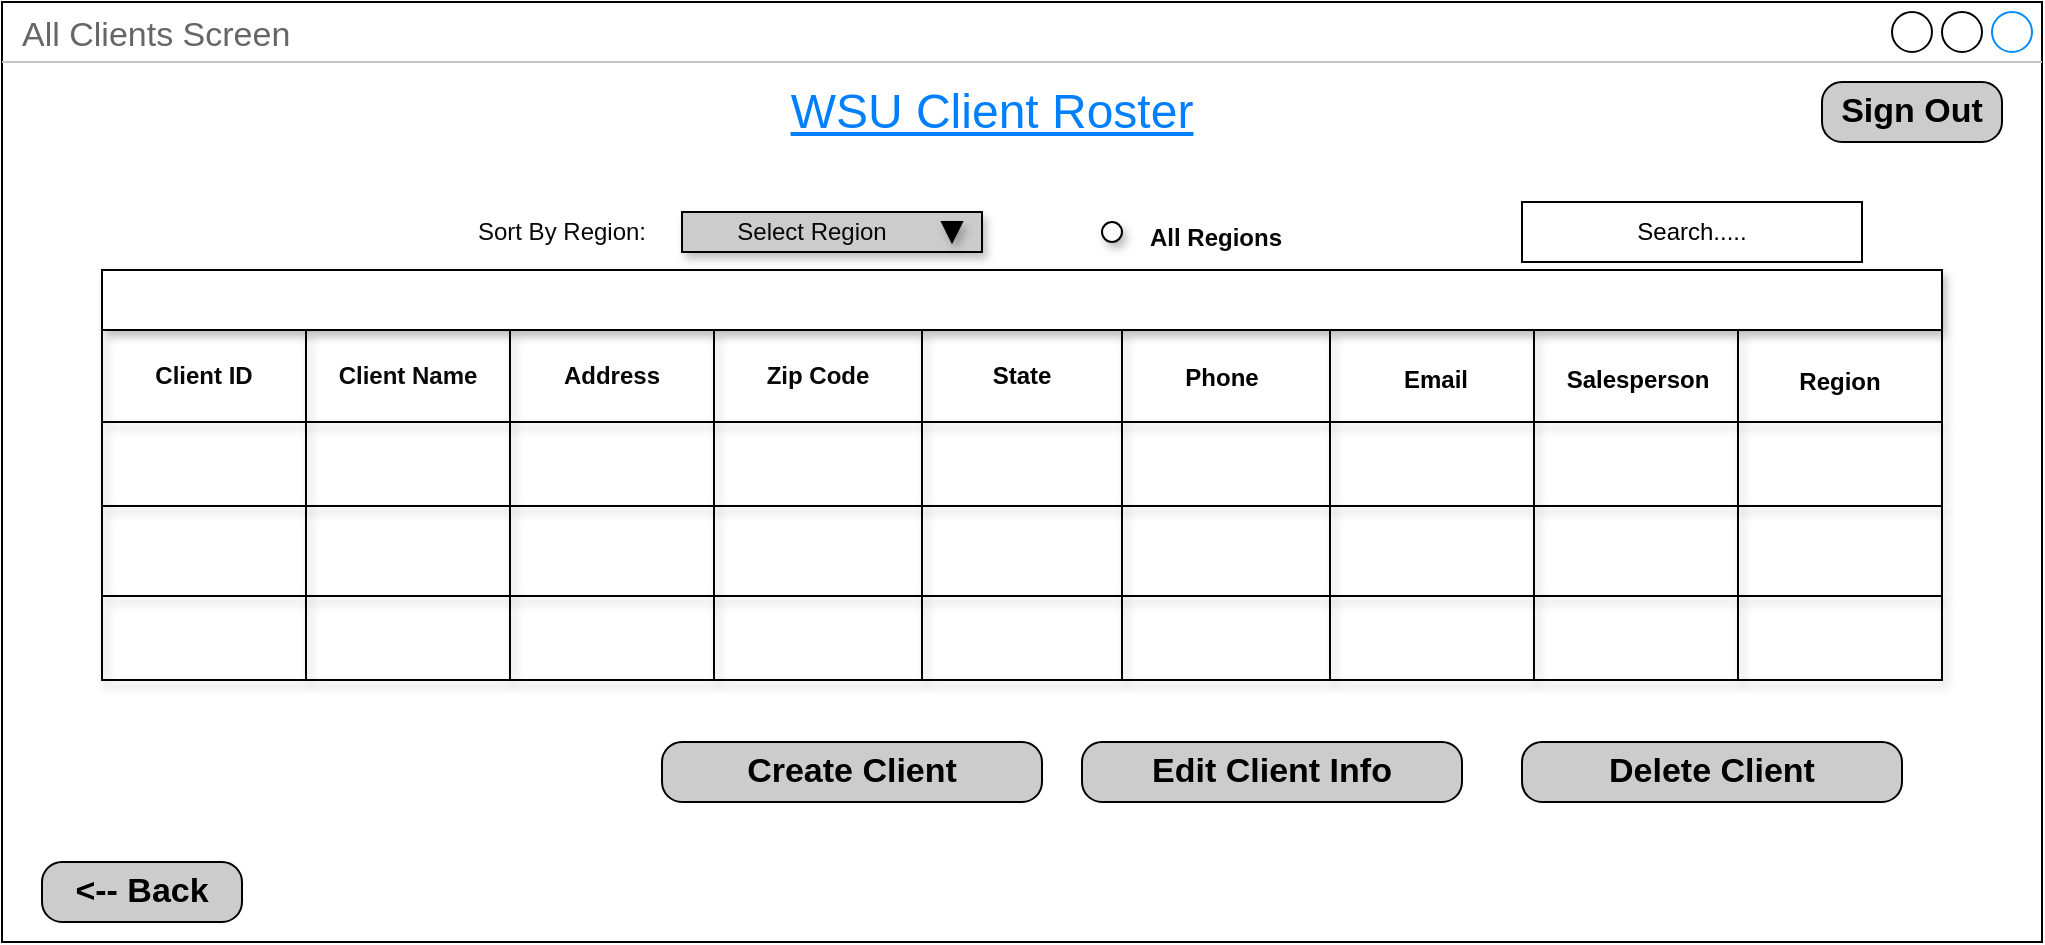 <mxfile version="20.7.4" type="device"><diagram id="TwgtCJBSpkdSOGm6iKgB" name="Page-1"><mxGraphModel dx="1290" dy="629" grid="1" gridSize="10" guides="1" tooltips="1" connect="1" arrows="1" fold="1" page="1" pageScale="1" pageWidth="850" pageHeight="1100" math="0" shadow="0"><root><mxCell id="0"/><mxCell id="1" parent="0"/><mxCell id="jY0TfFuq0ou5j_z6pHhB-1" value="All Clients Screen" style="strokeWidth=1;shadow=0;dashed=0;align=center;html=1;shape=mxgraph.mockup.containers.window;align=left;verticalAlign=top;spacingLeft=8;strokeColor2=#008cff;strokeColor3=#c4c4c4;fontColor=#666666;mainText=;fontSize=17;labelBackgroundColor=none;" parent="1" vertex="1"><mxGeometry x="50" y="30" width="1020" height="470" as="geometry"/></mxCell><mxCell id="jY0TfFuq0ou5j_z6pHhB-4" value="&lt;font color=&quot;#000000&quot;&gt;Create Client&lt;/font&gt;" style="strokeWidth=1;shadow=0;dashed=0;align=center;html=1;shape=mxgraph.mockup.buttons.button;strokeColor=#000000;fontColor=#ffffff;mainText=;buttonStyle=round;fontSize=17;fontStyle=1;fillColor=#CCCCCC;whiteSpace=wrap;" parent="1" vertex="1"><mxGeometry x="380" y="400" width="190" height="30" as="geometry"/></mxCell><mxCell id="jY0TfFuq0ou5j_z6pHhB-7" value="Search....." style="rounded=0;whiteSpace=wrap;html=1;" parent="1" vertex="1"><mxGeometry x="810" y="130" width="170" height="30" as="geometry"/></mxCell><mxCell id="jY0TfFuq0ou5j_z6pHhB-53" value="&lt;font color=&quot;#007fff&quot; style=&quot;font-weight: normal; font-size: 24px;&quot;&gt;&lt;u style=&quot;&quot;&gt;WSU Client Roster&lt;/u&gt;&lt;/font&gt;" style="text;strokeColor=none;align=center;fillColor=none;html=1;verticalAlign=middle;whiteSpace=wrap;rounded=0;fontStyle=1;fontSize=16;" parent="1" vertex="1"><mxGeometry x="425" y="70" width="240" height="30" as="geometry"/></mxCell><mxCell id="EnHNXCjW3VUriBtCLw37-1" value=" " style="shape=table;startSize=30;container=1;collapsible=0;childLayout=tableLayout;shadow=1;strokeColor=#000000;fontSize=12;fontColor=#66B2FF;fillColor=#FFFFFF;" vertex="1" parent="1"><mxGeometry x="100" y="164" width="920" height="205" as="geometry"/></mxCell><mxCell id="EnHNXCjW3VUriBtCLw37-2" value="" style="shape=tableRow;horizontal=0;startSize=0;swimlaneHead=0;swimlaneBody=0;top=0;left=0;bottom=0;right=0;collapsible=0;dropTarget=0;fillColor=none;points=[[0,0.5],[1,0.5]];portConstraint=eastwest;shadow=1;strokeColor=#FFFFFF;fontSize=12;fontColor=#66B2FF;" vertex="1" parent="EnHNXCjW3VUriBtCLw37-1"><mxGeometry y="30" width="920" height="46" as="geometry"/></mxCell><mxCell id="EnHNXCjW3VUriBtCLw37-3" value="&lt;font color=&quot;#080808&quot;&gt;Client ID&lt;/font&gt;" style="shape=partialRectangle;html=1;whiteSpace=wrap;connectable=0;overflow=hidden;fillColor=none;top=0;left=0;bottom=0;right=0;pointerEvents=1;shadow=1;strokeColor=#000000;fontSize=12;fontColor=#66B2FF;fontStyle=1" vertex="1" parent="EnHNXCjW3VUriBtCLw37-2"><mxGeometry width="102" height="46" as="geometry"><mxRectangle width="102" height="46" as="alternateBounds"/></mxGeometry></mxCell><mxCell id="EnHNXCjW3VUriBtCLw37-4" value="&lt;font color=&quot;#080808&quot;&gt;Client Name&lt;/font&gt;" style="shape=partialRectangle;html=1;whiteSpace=wrap;connectable=0;overflow=hidden;fillColor=none;top=0;left=0;bottom=0;right=0;pointerEvents=1;shadow=1;strokeColor=#000000;fontSize=12;fontColor=#66B2FF;fontStyle=1" vertex="1" parent="EnHNXCjW3VUriBtCLw37-2"><mxGeometry x="102" width="102" height="46" as="geometry"><mxRectangle width="102" height="46" as="alternateBounds"/></mxGeometry></mxCell><mxCell id="EnHNXCjW3VUriBtCLw37-5" value="&lt;font color=&quot;#080808&quot;&gt;Address&lt;/font&gt;" style="shape=partialRectangle;html=1;whiteSpace=wrap;connectable=0;overflow=hidden;fillColor=none;top=0;left=0;bottom=0;right=0;pointerEvents=1;shadow=1;strokeColor=#000000;fontSize=12;fontColor=#66B2FF;fontStyle=1" vertex="1" parent="EnHNXCjW3VUriBtCLw37-2"><mxGeometry x="204" width="102" height="46" as="geometry"><mxRectangle width="102" height="46" as="alternateBounds"/></mxGeometry></mxCell><mxCell id="EnHNXCjW3VUriBtCLw37-6" value="&lt;span style=&quot;background-color: rgb(255, 255, 255);&quot;&gt;&lt;font color=&quot;#080808&quot;&gt;Zip Code&lt;/font&gt;&lt;/span&gt;" style="shape=partialRectangle;html=1;whiteSpace=wrap;connectable=0;overflow=hidden;fillColor=none;top=0;left=0;bottom=0;right=0;pointerEvents=1;shadow=1;strokeColor=#000000;fontSize=12;fontColor=#66B2FF;fontStyle=1" vertex="1" parent="EnHNXCjW3VUriBtCLw37-2"><mxGeometry x="306" width="104" height="46" as="geometry"><mxRectangle width="104" height="46" as="alternateBounds"/></mxGeometry></mxCell><mxCell id="EnHNXCjW3VUriBtCLw37-7" value="&lt;font color=&quot;#000000&quot;&gt;State&lt;/font&gt;" style="shape=partialRectangle;html=1;whiteSpace=wrap;connectable=0;overflow=hidden;fillColor=none;top=0;left=0;bottom=0;right=0;pointerEvents=1;shadow=1;strokeColor=#000000;fontSize=12;fontColor=#66B2FF;fontStyle=1" vertex="1" parent="EnHNXCjW3VUriBtCLw37-2"><mxGeometry x="410" width="100" height="46" as="geometry"><mxRectangle width="100" height="46" as="alternateBounds"/></mxGeometry></mxCell><mxCell id="EnHNXCjW3VUriBtCLw37-8" value="" style="shape=partialRectangle;html=1;whiteSpace=wrap;connectable=0;overflow=hidden;fillColor=none;top=0;left=0;bottom=0;right=0;pointerEvents=1;shadow=1;strokeColor=#000000;fontSize=12;fontColor=#66B2FF;" vertex="1" parent="EnHNXCjW3VUriBtCLw37-2"><mxGeometry x="510" width="104" height="46" as="geometry"><mxRectangle width="104" height="46" as="alternateBounds"/></mxGeometry></mxCell><mxCell id="EnHNXCjW3VUriBtCLw37-9" value="" style="shape=partialRectangle;html=1;whiteSpace=wrap;connectable=0;overflow=hidden;fillColor=none;top=0;left=0;bottom=0;right=0;pointerEvents=1;shadow=1;strokeColor=#000000;fontSize=12;fontColor=#66B2FF;" vertex="1" parent="EnHNXCjW3VUriBtCLw37-2"><mxGeometry x="614" width="102" height="46" as="geometry"><mxRectangle width="102" height="46" as="alternateBounds"/></mxGeometry></mxCell><mxCell id="EnHNXCjW3VUriBtCLw37-10" value="" style="shape=partialRectangle;html=1;whiteSpace=wrap;connectable=0;overflow=hidden;fillColor=none;top=0;left=0;bottom=0;right=0;pointerEvents=1;shadow=1;strokeColor=#000000;fontSize=12;fontColor=#66B2FF;" vertex="1" parent="EnHNXCjW3VUriBtCLw37-2"><mxGeometry x="716" width="102" height="46" as="geometry"><mxRectangle width="102" height="46" as="alternateBounds"/></mxGeometry></mxCell><mxCell id="EnHNXCjW3VUriBtCLw37-11" value="" style="shape=partialRectangle;html=1;whiteSpace=wrap;connectable=0;overflow=hidden;fillColor=none;top=0;left=0;bottom=0;right=0;pointerEvents=1;shadow=1;strokeColor=#000000;fontSize=12;fontColor=#66B2FF;" vertex="1" parent="EnHNXCjW3VUriBtCLw37-2"><mxGeometry x="818" width="102" height="46" as="geometry"><mxRectangle width="102" height="46" as="alternateBounds"/></mxGeometry></mxCell><mxCell id="EnHNXCjW3VUriBtCLw37-12" value="" style="shape=tableRow;horizontal=0;startSize=0;swimlaneHead=0;swimlaneBody=0;top=0;left=0;bottom=0;right=0;collapsible=0;dropTarget=0;fillColor=none;points=[[0,0.5],[1,0.5]];portConstraint=eastwest;shadow=1;strokeColor=#FFFFFF;fontSize=12;fontColor=#66B2FF;" vertex="1" parent="EnHNXCjW3VUriBtCLw37-1"><mxGeometry y="76" width="920" height="42" as="geometry"/></mxCell><mxCell id="EnHNXCjW3VUriBtCLw37-13" value="" style="shape=partialRectangle;html=1;whiteSpace=wrap;connectable=0;overflow=hidden;fillColor=none;top=0;left=0;bottom=0;right=0;pointerEvents=1;shadow=1;strokeColor=#FFFFFF;fontSize=12;fontColor=#66B2FF;" vertex="1" parent="EnHNXCjW3VUriBtCLw37-12"><mxGeometry width="102" height="42" as="geometry"><mxRectangle width="102" height="42" as="alternateBounds"/></mxGeometry></mxCell><mxCell id="EnHNXCjW3VUriBtCLw37-14" value="" style="shape=partialRectangle;html=1;whiteSpace=wrap;connectable=0;overflow=hidden;fillColor=none;top=0;left=0;bottom=0;right=0;pointerEvents=1;shadow=1;strokeColor=#FFFFFF;fontSize=12;fontColor=#66B2FF;" vertex="1" parent="EnHNXCjW3VUriBtCLw37-12"><mxGeometry x="102" width="102" height="42" as="geometry"><mxRectangle width="102" height="42" as="alternateBounds"/></mxGeometry></mxCell><mxCell id="EnHNXCjW3VUriBtCLw37-15" value="" style="shape=partialRectangle;html=1;whiteSpace=wrap;connectable=0;overflow=hidden;fillColor=none;top=0;left=0;bottom=0;right=0;pointerEvents=1;shadow=1;strokeColor=#FFFFFF;fontSize=12;fontColor=#66B2FF;" vertex="1" parent="EnHNXCjW3VUriBtCLw37-12"><mxGeometry x="204" width="102" height="42" as="geometry"><mxRectangle width="102" height="42" as="alternateBounds"/></mxGeometry></mxCell><mxCell id="EnHNXCjW3VUriBtCLw37-16" value="" style="shape=partialRectangle;html=1;whiteSpace=wrap;connectable=0;overflow=hidden;fillColor=none;top=0;left=0;bottom=0;right=0;pointerEvents=1;shadow=1;strokeColor=#FFFFFF;fontSize=12;fontColor=#66B2FF;" vertex="1" parent="EnHNXCjW3VUriBtCLw37-12"><mxGeometry x="306" width="104" height="42" as="geometry"><mxRectangle width="104" height="42" as="alternateBounds"/></mxGeometry></mxCell><mxCell id="EnHNXCjW3VUriBtCLw37-17" value="" style="shape=partialRectangle;html=1;whiteSpace=wrap;connectable=0;overflow=hidden;fillColor=none;top=0;left=0;bottom=0;right=0;pointerEvents=1;shadow=1;strokeColor=#FFFFFF;fontSize=12;fontColor=#66B2FF;" vertex="1" parent="EnHNXCjW3VUriBtCLw37-12"><mxGeometry x="410" width="100" height="42" as="geometry"><mxRectangle width="100" height="42" as="alternateBounds"/></mxGeometry></mxCell><mxCell id="EnHNXCjW3VUriBtCLw37-18" value="" style="shape=partialRectangle;html=1;whiteSpace=wrap;connectable=0;overflow=hidden;fillColor=none;top=0;left=0;bottom=0;right=0;pointerEvents=1;shadow=1;strokeColor=#FFFFFF;fontSize=12;fontColor=#66B2FF;" vertex="1" parent="EnHNXCjW3VUriBtCLw37-12"><mxGeometry x="510" width="104" height="42" as="geometry"><mxRectangle width="104" height="42" as="alternateBounds"/></mxGeometry></mxCell><mxCell id="EnHNXCjW3VUriBtCLw37-19" value="" style="shape=partialRectangle;html=1;whiteSpace=wrap;connectable=0;overflow=hidden;fillColor=none;top=0;left=0;bottom=0;right=0;pointerEvents=1;shadow=1;strokeColor=#FFFFFF;fontSize=12;fontColor=#66B2FF;" vertex="1" parent="EnHNXCjW3VUriBtCLw37-12"><mxGeometry x="614" width="102" height="42" as="geometry"><mxRectangle width="102" height="42" as="alternateBounds"/></mxGeometry></mxCell><mxCell id="EnHNXCjW3VUriBtCLw37-20" value="" style="shape=partialRectangle;html=1;whiteSpace=wrap;connectable=0;overflow=hidden;fillColor=none;top=0;left=0;bottom=0;right=0;pointerEvents=1;shadow=1;strokeColor=#FFFFFF;fontSize=12;fontColor=#66B2FF;" vertex="1" parent="EnHNXCjW3VUriBtCLw37-12"><mxGeometry x="716" width="102" height="42" as="geometry"><mxRectangle width="102" height="42" as="alternateBounds"/></mxGeometry></mxCell><mxCell id="EnHNXCjW3VUriBtCLw37-21" value="" style="shape=partialRectangle;html=1;whiteSpace=wrap;connectable=0;overflow=hidden;fillColor=none;top=0;left=0;bottom=0;right=0;pointerEvents=1;shadow=1;strokeColor=#FFFFFF;fontSize=12;fontColor=#66B2FF;" vertex="1" parent="EnHNXCjW3VUriBtCLw37-12"><mxGeometry x="818" width="102" height="42" as="geometry"><mxRectangle width="102" height="42" as="alternateBounds"/></mxGeometry></mxCell><mxCell id="EnHNXCjW3VUriBtCLw37-22" value="" style="shape=tableRow;horizontal=0;startSize=0;swimlaneHead=0;swimlaneBody=0;top=0;left=0;bottom=0;right=0;collapsible=0;dropTarget=0;fillColor=none;points=[[0,0.5],[1,0.5]];portConstraint=eastwest;shadow=1;strokeColor=#FFFFFF;fontSize=12;fontColor=#66B2FF;" vertex="1" parent="EnHNXCjW3VUriBtCLw37-1"><mxGeometry y="118" width="920" height="45" as="geometry"/></mxCell><mxCell id="EnHNXCjW3VUriBtCLw37-23" value="" style="shape=partialRectangle;html=1;whiteSpace=wrap;connectable=0;overflow=hidden;fillColor=none;top=0;left=0;bottom=0;right=0;pointerEvents=1;shadow=1;strokeColor=#FFFFFF;fontSize=12;fontColor=#66B2FF;" vertex="1" parent="EnHNXCjW3VUriBtCLw37-22"><mxGeometry width="102" height="45" as="geometry"><mxRectangle width="102" height="45" as="alternateBounds"/></mxGeometry></mxCell><mxCell id="EnHNXCjW3VUriBtCLw37-24" value="" style="shape=partialRectangle;html=1;whiteSpace=wrap;connectable=0;overflow=hidden;fillColor=none;top=0;left=0;bottom=0;right=0;pointerEvents=1;shadow=1;strokeColor=#FFFFFF;fontSize=12;fontColor=#66B2FF;" vertex="1" parent="EnHNXCjW3VUriBtCLw37-22"><mxGeometry x="102" width="102" height="45" as="geometry"><mxRectangle width="102" height="45" as="alternateBounds"/></mxGeometry></mxCell><mxCell id="EnHNXCjW3VUriBtCLw37-25" value="" style="shape=partialRectangle;html=1;whiteSpace=wrap;connectable=0;overflow=hidden;fillColor=none;top=0;left=0;bottom=0;right=0;pointerEvents=1;shadow=1;strokeColor=#FFFFFF;fontSize=12;fontColor=#66B2FF;" vertex="1" parent="EnHNXCjW3VUriBtCLw37-22"><mxGeometry x="204" width="102" height="45" as="geometry"><mxRectangle width="102" height="45" as="alternateBounds"/></mxGeometry></mxCell><mxCell id="EnHNXCjW3VUriBtCLw37-26" value="" style="shape=partialRectangle;html=1;whiteSpace=wrap;connectable=0;overflow=hidden;fillColor=none;top=0;left=0;bottom=0;right=0;pointerEvents=1;shadow=1;strokeColor=#FFFFFF;fontSize=12;fontColor=#66B2FF;" vertex="1" parent="EnHNXCjW3VUriBtCLw37-22"><mxGeometry x="306" width="104" height="45" as="geometry"><mxRectangle width="104" height="45" as="alternateBounds"/></mxGeometry></mxCell><mxCell id="EnHNXCjW3VUriBtCLw37-27" value="" style="shape=partialRectangle;html=1;whiteSpace=wrap;connectable=0;overflow=hidden;fillColor=none;top=0;left=0;bottom=0;right=0;pointerEvents=1;shadow=1;strokeColor=#FFFFFF;fontSize=12;fontColor=#66B2FF;" vertex="1" parent="EnHNXCjW3VUriBtCLw37-22"><mxGeometry x="410" width="100" height="45" as="geometry"><mxRectangle width="100" height="45" as="alternateBounds"/></mxGeometry></mxCell><mxCell id="EnHNXCjW3VUriBtCLw37-28" value="" style="shape=partialRectangle;html=1;whiteSpace=wrap;connectable=0;overflow=hidden;fillColor=none;top=0;left=0;bottom=0;right=0;pointerEvents=1;shadow=1;strokeColor=#FFFFFF;fontSize=12;fontColor=#66B2FF;" vertex="1" parent="EnHNXCjW3VUriBtCLw37-22"><mxGeometry x="510" width="104" height="45" as="geometry"><mxRectangle width="104" height="45" as="alternateBounds"/></mxGeometry></mxCell><mxCell id="EnHNXCjW3VUriBtCLw37-29" value="" style="shape=partialRectangle;html=1;whiteSpace=wrap;connectable=0;overflow=hidden;fillColor=none;top=0;left=0;bottom=0;right=0;pointerEvents=1;shadow=1;strokeColor=#FFFFFF;fontSize=12;fontColor=#66B2FF;" vertex="1" parent="EnHNXCjW3VUriBtCLw37-22"><mxGeometry x="614" width="102" height="45" as="geometry"><mxRectangle width="102" height="45" as="alternateBounds"/></mxGeometry></mxCell><mxCell id="EnHNXCjW3VUriBtCLw37-30" value="" style="shape=partialRectangle;html=1;whiteSpace=wrap;connectable=0;overflow=hidden;fillColor=none;top=0;left=0;bottom=0;right=0;pointerEvents=1;shadow=1;strokeColor=#FFFFFF;fontSize=12;fontColor=#66B2FF;" vertex="1" parent="EnHNXCjW3VUriBtCLw37-22"><mxGeometry x="716" width="102" height="45" as="geometry"><mxRectangle width="102" height="45" as="alternateBounds"/></mxGeometry></mxCell><mxCell id="EnHNXCjW3VUriBtCLw37-31" value="" style="shape=partialRectangle;html=1;whiteSpace=wrap;connectable=0;overflow=hidden;fillColor=none;top=0;left=0;bottom=0;right=0;pointerEvents=1;shadow=1;strokeColor=#FFFFFF;fontSize=12;fontColor=#66B2FF;" vertex="1" parent="EnHNXCjW3VUriBtCLw37-22"><mxGeometry x="818" width="102" height="45" as="geometry"><mxRectangle width="102" height="45" as="alternateBounds"/></mxGeometry></mxCell><mxCell id="EnHNXCjW3VUriBtCLw37-32" value="" style="shape=tableRow;horizontal=0;startSize=0;swimlaneHead=0;swimlaneBody=0;top=0;left=0;bottom=0;right=0;collapsible=0;dropTarget=0;fillColor=none;points=[[0,0.5],[1,0.5]];portConstraint=eastwest;shadow=1;strokeColor=#FFFFFF;fontSize=12;fontColor=#66B2FF;" vertex="1" parent="EnHNXCjW3VUriBtCLw37-1"><mxGeometry y="163" width="920" height="42" as="geometry"/></mxCell><mxCell id="EnHNXCjW3VUriBtCLw37-33" value="" style="shape=partialRectangle;html=1;whiteSpace=wrap;connectable=0;overflow=hidden;fillColor=none;top=0;left=0;bottom=0;right=0;pointerEvents=1;shadow=1;strokeColor=#FFFFFF;fontSize=12;fontColor=#66B2FF;" vertex="1" parent="EnHNXCjW3VUriBtCLw37-32"><mxGeometry width="102" height="42" as="geometry"><mxRectangle width="102" height="42" as="alternateBounds"/></mxGeometry></mxCell><mxCell id="EnHNXCjW3VUriBtCLw37-34" value="" style="shape=partialRectangle;html=1;whiteSpace=wrap;connectable=0;overflow=hidden;fillColor=none;top=0;left=0;bottom=0;right=0;pointerEvents=1;shadow=1;strokeColor=#FFFFFF;fontSize=12;fontColor=#66B2FF;" vertex="1" parent="EnHNXCjW3VUriBtCLw37-32"><mxGeometry x="102" width="102" height="42" as="geometry"><mxRectangle width="102" height="42" as="alternateBounds"/></mxGeometry></mxCell><mxCell id="EnHNXCjW3VUriBtCLw37-35" value="" style="shape=partialRectangle;html=1;whiteSpace=wrap;connectable=0;overflow=hidden;fillColor=none;top=0;left=0;bottom=0;right=0;pointerEvents=1;shadow=1;strokeColor=#FFFFFF;fontSize=12;fontColor=#66B2FF;" vertex="1" parent="EnHNXCjW3VUriBtCLw37-32"><mxGeometry x="204" width="102" height="42" as="geometry"><mxRectangle width="102" height="42" as="alternateBounds"/></mxGeometry></mxCell><mxCell id="EnHNXCjW3VUriBtCLw37-36" value="" style="shape=partialRectangle;html=1;whiteSpace=wrap;connectable=0;overflow=hidden;fillColor=none;top=0;left=0;bottom=0;right=0;pointerEvents=1;shadow=1;strokeColor=#FFFFFF;fontSize=12;fontColor=#66B2FF;" vertex="1" parent="EnHNXCjW3VUriBtCLw37-32"><mxGeometry x="306" width="104" height="42" as="geometry"><mxRectangle width="104" height="42" as="alternateBounds"/></mxGeometry></mxCell><mxCell id="EnHNXCjW3VUriBtCLw37-37" value="" style="shape=partialRectangle;html=1;whiteSpace=wrap;connectable=0;overflow=hidden;fillColor=none;top=0;left=0;bottom=0;right=0;pointerEvents=1;shadow=1;strokeColor=#FFFFFF;fontSize=12;fontColor=#66B2FF;" vertex="1" parent="EnHNXCjW3VUriBtCLw37-32"><mxGeometry x="410" width="100" height="42" as="geometry"><mxRectangle width="100" height="42" as="alternateBounds"/></mxGeometry></mxCell><mxCell id="EnHNXCjW3VUriBtCLw37-38" value="" style="shape=partialRectangle;html=1;whiteSpace=wrap;connectable=0;overflow=hidden;fillColor=none;top=0;left=0;bottom=0;right=0;pointerEvents=1;shadow=1;strokeColor=#FFFFFF;fontSize=12;fontColor=#66B2FF;" vertex="1" parent="EnHNXCjW3VUriBtCLw37-32"><mxGeometry x="510" width="104" height="42" as="geometry"><mxRectangle width="104" height="42" as="alternateBounds"/></mxGeometry></mxCell><mxCell id="EnHNXCjW3VUriBtCLw37-39" value="" style="shape=partialRectangle;html=1;whiteSpace=wrap;connectable=0;overflow=hidden;fillColor=none;top=0;left=0;bottom=0;right=0;pointerEvents=1;shadow=1;strokeColor=#FFFFFF;fontSize=12;fontColor=#66B2FF;" vertex="1" parent="EnHNXCjW3VUriBtCLw37-32"><mxGeometry x="614" width="102" height="42" as="geometry"><mxRectangle width="102" height="42" as="alternateBounds"/></mxGeometry></mxCell><mxCell id="EnHNXCjW3VUriBtCLw37-40" value="" style="shape=partialRectangle;html=1;whiteSpace=wrap;connectable=0;overflow=hidden;fillColor=none;top=0;left=0;bottom=0;right=0;pointerEvents=1;shadow=1;strokeColor=#FFFFFF;fontSize=12;fontColor=#66B2FF;" vertex="1" parent="EnHNXCjW3VUriBtCLw37-32"><mxGeometry x="716" width="102" height="42" as="geometry"><mxRectangle width="102" height="42" as="alternateBounds"/></mxGeometry></mxCell><mxCell id="EnHNXCjW3VUriBtCLw37-41" value="" style="shape=partialRectangle;html=1;whiteSpace=wrap;connectable=0;overflow=hidden;fillColor=none;top=0;left=0;bottom=0;right=0;pointerEvents=1;shadow=1;strokeColor=#FFFFFF;fontSize=12;fontColor=#66B2FF;" vertex="1" parent="EnHNXCjW3VUriBtCLw37-32"><mxGeometry x="818" width="102" height="42" as="geometry"><mxRectangle width="102" height="42" as="alternateBounds"/></mxGeometry></mxCell><mxCell id="EnHNXCjW3VUriBtCLw37-42" value="&lt;font color=&quot;#000000&quot;&gt;Delete Client&lt;/font&gt;" style="strokeWidth=1;shadow=0;dashed=0;align=center;html=1;shape=mxgraph.mockup.buttons.button;strokeColor=#000000;fontColor=#ffffff;mainText=;buttonStyle=round;fontSize=17;fontStyle=1;fillColor=#CCCCCC;whiteSpace=wrap;" vertex="1" parent="1"><mxGeometry x="810" y="400" width="190" height="30" as="geometry"/></mxCell><mxCell id="EnHNXCjW3VUriBtCLw37-43" value="&lt;font color=&quot;#000000&quot;&gt;&amp;lt;-- Back&lt;/font&gt;" style="strokeWidth=1;shadow=0;dashed=0;align=center;html=1;shape=mxgraph.mockup.buttons.button;strokeColor=#000000;fontColor=#ffffff;mainText=;buttonStyle=round;fontSize=17;fontStyle=1;fillColor=#CCCCCC;whiteSpace=wrap;" vertex="1" parent="1"><mxGeometry x="70" y="460" width="100" height="30" as="geometry"/></mxCell><mxCell id="EnHNXCjW3VUriBtCLw37-44" value="&lt;font color=&quot;#000000&quot;&gt;Sign Out&lt;/font&gt;" style="strokeWidth=1;shadow=0;dashed=0;align=center;html=1;shape=mxgraph.mockup.buttons.button;strokeColor=#000000;fontColor=#ffffff;mainText=;buttonStyle=round;fontSize=17;fontStyle=1;fillColor=#CCCCCC;whiteSpace=wrap;" vertex="1" parent="1"><mxGeometry x="960" y="70" width="90" height="30" as="geometry"/></mxCell><mxCell id="EnHNXCjW3VUriBtCLw37-45" value="&lt;font color=&quot;#000000&quot;&gt;Edit Client Info&lt;/font&gt;" style="strokeWidth=1;shadow=0;dashed=0;align=center;html=1;shape=mxgraph.mockup.buttons.button;strokeColor=#000000;fontColor=#ffffff;mainText=;buttonStyle=round;fontSize=17;fontStyle=1;fillColor=#CCCCCC;whiteSpace=wrap;" vertex="1" parent="1"><mxGeometry x="590" y="400" width="190" height="30" as="geometry"/></mxCell><mxCell id="EnHNXCjW3VUriBtCLw37-46" value="&lt;div style=&quot;&quot;&gt;&lt;br&gt;&lt;/div&gt;" style="rounded=0;whiteSpace=wrap;html=1;shadow=1;strokeColor=#000000;fontSize=24;fontColor=#007FFF;fillColor=#CCCCCC;align=center;" vertex="1" parent="1"><mxGeometry x="390" y="135" width="150" height="20" as="geometry"/></mxCell><mxCell id="EnHNXCjW3VUriBtCLw37-47" value="" style="ellipse;whiteSpace=wrap;html=1;aspect=fixed;shadow=1;strokeColor=#000000;fontSize=12;fontColor=#080808;fillColor=#FFFFFF;" vertex="1" parent="1"><mxGeometry x="600" y="140" width="10" height="10" as="geometry"/></mxCell><mxCell id="EnHNXCjW3VUriBtCLw37-48" value="" style="triangle;whiteSpace=wrap;html=1;shadow=1;strokeColor=#000000;fontSize=12;fontColor=#080808;fillColor=#000000;direction=south;" vertex="1" parent="1"><mxGeometry x="520" y="140" width="10" height="10" as="geometry"/></mxCell><mxCell id="EnHNXCjW3VUriBtCLw37-49" value="&lt;b&gt;All Regions&lt;/b&gt;" style="text;strokeColor=none;align=center;fillColor=none;html=1;verticalAlign=middle;whiteSpace=wrap;rounded=0;shadow=1;fontSize=12;fontColor=#080808;" vertex="1" parent="1"><mxGeometry x="617" y="133" width="80" height="30" as="geometry"/></mxCell><mxCell id="EnHNXCjW3VUriBtCLw37-50" value="Select Region" style="text;strokeColor=none;align=center;fillColor=none;html=1;verticalAlign=middle;whiteSpace=wrap;rounded=0;shadow=1;fontSize=12;fontColor=#080808;" vertex="1" parent="1"><mxGeometry x="405" y="130" width="100" height="30" as="geometry"/></mxCell><mxCell id="EnHNXCjW3VUriBtCLw37-51" value="Sort By Region:" style="text;strokeColor=none;align=center;fillColor=none;html=1;verticalAlign=middle;whiteSpace=wrap;rounded=0;shadow=1;fontSize=12;fontColor=#080808;" vertex="1" parent="1"><mxGeometry x="280" y="130" width="100" height="30" as="geometry"/></mxCell><mxCell id="EnHNXCjW3VUriBtCLw37-52" value="&lt;font color=&quot;#000000&quot;&gt;Email&lt;/font&gt;" style="shape=partialRectangle;html=1;whiteSpace=wrap;connectable=0;overflow=hidden;fillColor=none;top=0;left=0;bottom=0;right=0;pointerEvents=1;shadow=1;strokeColor=#000000;fontSize=12;fontColor=#66B2FF;fontStyle=1" vertex="1" parent="1"><mxGeometry x="717" y="197" width="100" height="43" as="geometry"><mxRectangle width="100" height="43" as="alternateBounds"/></mxGeometry></mxCell><mxCell id="EnHNXCjW3VUriBtCLw37-53" value="&lt;font color=&quot;#000000&quot;&gt;Phone&lt;/font&gt;" style="shape=partialRectangle;html=1;whiteSpace=wrap;connectable=0;overflow=hidden;fillColor=none;top=0;left=0;bottom=0;right=0;pointerEvents=1;shadow=1;strokeColor=#000000;fontSize=12;fontColor=#66B2FF;fontStyle=1" vertex="1" parent="1"><mxGeometry x="610" y="196" width="100" height="43" as="geometry"><mxRectangle width="100" height="43" as="alternateBounds"/></mxGeometry></mxCell><mxCell id="EnHNXCjW3VUriBtCLw37-54" value="&lt;font color=&quot;#000000&quot;&gt;Salesperson&lt;/font&gt;" style="shape=partialRectangle;html=1;whiteSpace=wrap;connectable=0;overflow=hidden;fillColor=none;top=0;left=0;bottom=0;right=0;pointerEvents=1;shadow=1;strokeColor=#000000;fontSize=12;fontColor=#66B2FF;fontStyle=1" vertex="1" parent="1"><mxGeometry x="818" y="197" width="100" height="43" as="geometry"><mxRectangle width="100" height="43" as="alternateBounds"/></mxGeometry></mxCell><mxCell id="EnHNXCjW3VUriBtCLw37-55" value="&lt;font color=&quot;#000000&quot;&gt;Region&lt;/font&gt;" style="shape=partialRectangle;html=1;whiteSpace=wrap;connectable=0;overflow=hidden;fillColor=none;top=0;left=0;bottom=0;right=0;pointerEvents=1;shadow=1;strokeColor=#000000;fontSize=12;fontColor=#66B2FF;fontStyle=1" vertex="1" parent="1"><mxGeometry x="919" y="198" width="100" height="43" as="geometry"><mxRectangle width="100" height="43" as="alternateBounds"/></mxGeometry></mxCell></root></mxGraphModel></diagram></mxfile>